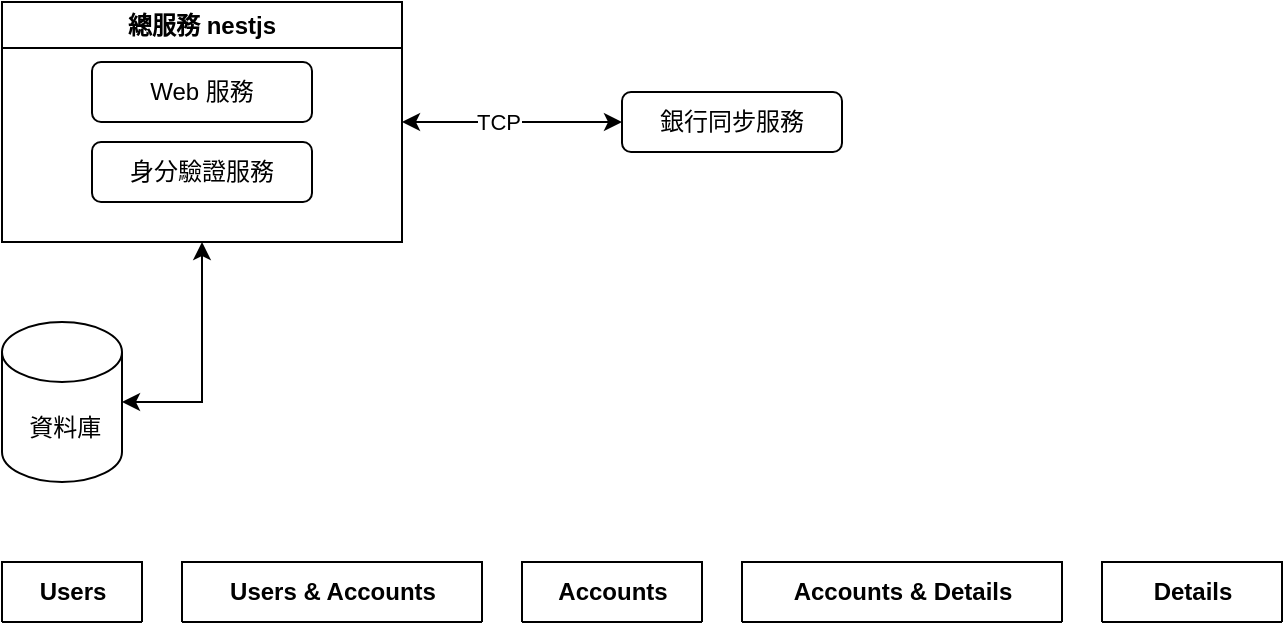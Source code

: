 <mxfile version="24.3.1" type="github">
  <diagram name="第1頁" id="7_8QNeBAMIdOn81Ms1cM">
    <mxGraphModel dx="1622" dy="1629" grid="1" gridSize="10" guides="1" tooltips="1" connect="1" arrows="1" fold="1" page="1" pageScale="1" pageWidth="827" pageHeight="1169" math="0" shadow="0">
      <root>
        <mxCell id="0" />
        <mxCell id="1" parent="0" />
        <mxCell id="Zssg3eLQRXmlfniPrngJ-4" value="銀行同步服務" style="rounded=1;whiteSpace=wrap;html=1;strokeColor=default;" parent="1" vertex="1">
          <mxGeometry x="-450" y="-1075" width="110" height="30" as="geometry" />
        </mxCell>
        <mxCell id="Zssg3eLQRXmlfniPrngJ-14" style="edgeStyle=orthogonalEdgeStyle;rounded=0;orthogonalLoop=1;jettySize=auto;html=1;entryX=0;entryY=0.5;entryDx=0;entryDy=0;startArrow=classic;startFill=1;" parent="1" source="Zssg3eLQRXmlfniPrngJ-10" target="Zssg3eLQRXmlfniPrngJ-4" edge="1">
          <mxGeometry relative="1" as="geometry" />
        </mxCell>
        <mxCell id="Zssg3eLQRXmlfniPrngJ-15" value="TCP" style="edgeLabel;html=1;align=center;verticalAlign=middle;resizable=0;points=[];" parent="Zssg3eLQRXmlfniPrngJ-14" vertex="1" connectable="0">
          <mxGeometry x="-0.188" y="-2" relative="1" as="geometry">
            <mxPoint x="3" y="-2" as="offset" />
          </mxGeometry>
        </mxCell>
        <mxCell id="Zssg3eLQRXmlfniPrngJ-10" value="總服務 nestjs" style="swimlane;whiteSpace=wrap;html=1;startSize=23;" parent="1" vertex="1">
          <mxGeometry x="-760" y="-1120" width="200" height="120" as="geometry">
            <mxRectangle x="-730" y="-900" width="80" height="30" as="alternateBounds" />
          </mxGeometry>
        </mxCell>
        <mxCell id="Zssg3eLQRXmlfniPrngJ-11" value="Web 服務" style="rounded=1;whiteSpace=wrap;html=1;strokeColor=default;" parent="Zssg3eLQRXmlfniPrngJ-10" vertex="1">
          <mxGeometry x="45" y="30" width="110" height="30" as="geometry" />
        </mxCell>
        <mxCell id="Zssg3eLQRXmlfniPrngJ-12" value="身分驗證服務" style="rounded=1;whiteSpace=wrap;html=1;strokeColor=default;" parent="Zssg3eLQRXmlfniPrngJ-10" vertex="1">
          <mxGeometry x="45" y="70" width="110" height="30" as="geometry" />
        </mxCell>
        <mxCell id="Zssg3eLQRXmlfniPrngJ-17" style="edgeStyle=orthogonalEdgeStyle;rounded=0;orthogonalLoop=1;jettySize=auto;html=1;entryX=0.5;entryY=1;entryDx=0;entryDy=0;exitX=1;exitY=0.5;exitDx=0;exitDy=0;exitPerimeter=0;startArrow=classic;startFill=1;" parent="1" source="Zssg3eLQRXmlfniPrngJ-16" target="Zssg3eLQRXmlfniPrngJ-10" edge="1">
          <mxGeometry relative="1" as="geometry">
            <mxPoint x="-600" y="-1000" as="targetPoint" />
          </mxGeometry>
        </mxCell>
        <mxCell id="Zssg3eLQRXmlfniPrngJ-16" value="&amp;nbsp;資料庫" style="shape=cylinder3;whiteSpace=wrap;html=1;boundedLbl=1;backgroundOutline=1;size=15;" parent="1" vertex="1">
          <mxGeometry x="-760" y="-960" width="60" height="80" as="geometry" />
        </mxCell>
        <mxCell id="YUTbw6dWfOsZHbmSQwE_-1" value="Users" style="shape=table;startSize=30;container=1;collapsible=1;childLayout=tableLayout;fixedRows=1;rowLines=0;fontStyle=1;align=center;resizeLast=1;html=1;swimlaneFillColor=none;" vertex="1" collapsed="1" parent="1">
          <mxGeometry x="-760" y="-840" width="70" height="30" as="geometry">
            <mxRectangle x="-760" y="-840" width="120" height="150" as="alternateBounds" />
          </mxGeometry>
        </mxCell>
        <mxCell id="YUTbw6dWfOsZHbmSQwE_-2" value="" style="shape=tableRow;horizontal=0;startSize=0;swimlaneHead=0;swimlaneBody=0;fillColor=none;collapsible=0;dropTarget=0;points=[[0,0.5],[1,0.5]];portConstraint=eastwest;top=0;left=0;right=0;bottom=1;" vertex="1" parent="YUTbw6dWfOsZHbmSQwE_-1">
          <mxGeometry y="30" width="120" height="30" as="geometry" />
        </mxCell>
        <mxCell id="YUTbw6dWfOsZHbmSQwE_-3" value="PK" style="shape=partialRectangle;connectable=0;fillColor=none;top=0;left=0;bottom=0;right=0;fontStyle=1;overflow=hidden;whiteSpace=wrap;html=1;" vertex="1" parent="YUTbw6dWfOsZHbmSQwE_-2">
          <mxGeometry width="30" height="30" as="geometry">
            <mxRectangle width="30" height="30" as="alternateBounds" />
          </mxGeometry>
        </mxCell>
        <mxCell id="YUTbw6dWfOsZHbmSQwE_-4" value="UniqueID" style="shape=partialRectangle;connectable=0;fillColor=none;top=0;left=0;bottom=0;right=0;align=left;spacingLeft=6;fontStyle=5;overflow=hidden;whiteSpace=wrap;html=1;" vertex="1" parent="YUTbw6dWfOsZHbmSQwE_-2">
          <mxGeometry x="30" width="90" height="30" as="geometry">
            <mxRectangle width="90" height="30" as="alternateBounds" />
          </mxGeometry>
        </mxCell>
        <mxCell id="YUTbw6dWfOsZHbmSQwE_-5" value="" style="shape=tableRow;horizontal=0;startSize=0;swimlaneHead=0;swimlaneBody=0;fillColor=none;collapsible=0;dropTarget=0;points=[[0,0.5],[1,0.5]];portConstraint=eastwest;top=0;left=0;right=0;bottom=0;" vertex="1" parent="YUTbw6dWfOsZHbmSQwE_-1">
          <mxGeometry y="60" width="120" height="30" as="geometry" />
        </mxCell>
        <mxCell id="YUTbw6dWfOsZHbmSQwE_-6" value="" style="shape=partialRectangle;connectable=0;fillColor=none;top=0;left=0;bottom=0;right=0;editable=1;overflow=hidden;whiteSpace=wrap;html=1;" vertex="1" parent="YUTbw6dWfOsZHbmSQwE_-5">
          <mxGeometry width="30" height="30" as="geometry">
            <mxRectangle width="30" height="30" as="alternateBounds" />
          </mxGeometry>
        </mxCell>
        <mxCell id="YUTbw6dWfOsZHbmSQwE_-7" value="Row 1" style="shape=partialRectangle;connectable=0;fillColor=none;top=0;left=0;bottom=0;right=0;align=left;spacingLeft=6;overflow=hidden;whiteSpace=wrap;html=1;" vertex="1" parent="YUTbw6dWfOsZHbmSQwE_-5">
          <mxGeometry x="30" width="90" height="30" as="geometry">
            <mxRectangle width="90" height="30" as="alternateBounds" />
          </mxGeometry>
        </mxCell>
        <mxCell id="YUTbw6dWfOsZHbmSQwE_-8" value="" style="shape=tableRow;horizontal=0;startSize=0;swimlaneHead=0;swimlaneBody=0;fillColor=none;collapsible=0;dropTarget=0;points=[[0,0.5],[1,0.5]];portConstraint=eastwest;top=0;left=0;right=0;bottom=0;" vertex="1" parent="YUTbw6dWfOsZHbmSQwE_-1">
          <mxGeometry y="90" width="120" height="30" as="geometry" />
        </mxCell>
        <mxCell id="YUTbw6dWfOsZHbmSQwE_-9" value="" style="shape=partialRectangle;connectable=0;fillColor=none;top=0;left=0;bottom=0;right=0;editable=1;overflow=hidden;whiteSpace=wrap;html=1;" vertex="1" parent="YUTbw6dWfOsZHbmSQwE_-8">
          <mxGeometry width="30" height="30" as="geometry">
            <mxRectangle width="30" height="30" as="alternateBounds" />
          </mxGeometry>
        </mxCell>
        <mxCell id="YUTbw6dWfOsZHbmSQwE_-10" value="Row 2" style="shape=partialRectangle;connectable=0;fillColor=none;top=0;left=0;bottom=0;right=0;align=left;spacingLeft=6;overflow=hidden;whiteSpace=wrap;html=1;" vertex="1" parent="YUTbw6dWfOsZHbmSQwE_-8">
          <mxGeometry x="30" width="90" height="30" as="geometry">
            <mxRectangle width="90" height="30" as="alternateBounds" />
          </mxGeometry>
        </mxCell>
        <mxCell id="YUTbw6dWfOsZHbmSQwE_-11" value="" style="shape=tableRow;horizontal=0;startSize=0;swimlaneHead=0;swimlaneBody=0;fillColor=none;collapsible=0;dropTarget=0;points=[[0,0.5],[1,0.5]];portConstraint=eastwest;top=0;left=0;right=0;bottom=0;" vertex="1" parent="YUTbw6dWfOsZHbmSQwE_-1">
          <mxGeometry y="120" width="120" height="30" as="geometry" />
        </mxCell>
        <mxCell id="YUTbw6dWfOsZHbmSQwE_-12" value="" style="shape=partialRectangle;connectable=0;fillColor=none;top=0;left=0;bottom=0;right=0;editable=1;overflow=hidden;whiteSpace=wrap;html=1;" vertex="1" parent="YUTbw6dWfOsZHbmSQwE_-11">
          <mxGeometry width="30" height="30" as="geometry">
            <mxRectangle width="30" height="30" as="alternateBounds" />
          </mxGeometry>
        </mxCell>
        <mxCell id="YUTbw6dWfOsZHbmSQwE_-13" value="Row 3" style="shape=partialRectangle;connectable=0;fillColor=none;top=0;left=0;bottom=0;right=0;align=left;spacingLeft=6;overflow=hidden;whiteSpace=wrap;html=1;" vertex="1" parent="YUTbw6dWfOsZHbmSQwE_-11">
          <mxGeometry x="30" width="90" height="30" as="geometry">
            <mxRectangle width="90" height="30" as="alternateBounds" />
          </mxGeometry>
        </mxCell>
        <mxCell id="YUTbw6dWfOsZHbmSQwE_-14" value="Users &amp;amp; Accounts" style="shape=table;startSize=30;container=1;collapsible=1;childLayout=tableLayout;fixedRows=1;rowLines=0;fontStyle=1;align=center;resizeLast=1;html=1;swimlaneFillColor=none;" vertex="1" collapsed="1" parent="1">
          <mxGeometry x="-670" y="-840" width="150" height="30" as="geometry">
            <mxRectangle x="-670" y="-840" width="120" height="150" as="alternateBounds" />
          </mxGeometry>
        </mxCell>
        <mxCell id="YUTbw6dWfOsZHbmSQwE_-15" value="" style="shape=tableRow;horizontal=0;startSize=0;swimlaneHead=0;swimlaneBody=0;fillColor=none;collapsible=0;dropTarget=0;points=[[0,0.5],[1,0.5]];portConstraint=eastwest;top=0;left=0;right=0;bottom=1;" vertex="1" parent="YUTbw6dWfOsZHbmSQwE_-14">
          <mxGeometry y="30" width="120" height="30" as="geometry" />
        </mxCell>
        <mxCell id="YUTbw6dWfOsZHbmSQwE_-16" value="PK" style="shape=partialRectangle;connectable=0;fillColor=none;top=0;left=0;bottom=0;right=0;fontStyle=1;overflow=hidden;whiteSpace=wrap;html=1;" vertex="1" parent="YUTbw6dWfOsZHbmSQwE_-15">
          <mxGeometry width="30" height="30" as="geometry">
            <mxRectangle width="30" height="30" as="alternateBounds" />
          </mxGeometry>
        </mxCell>
        <mxCell id="YUTbw6dWfOsZHbmSQwE_-17" value="UniqueID" style="shape=partialRectangle;connectable=0;fillColor=none;top=0;left=0;bottom=0;right=0;align=left;spacingLeft=6;fontStyle=5;overflow=hidden;whiteSpace=wrap;html=1;" vertex="1" parent="YUTbw6dWfOsZHbmSQwE_-15">
          <mxGeometry x="30" width="90" height="30" as="geometry">
            <mxRectangle width="90" height="30" as="alternateBounds" />
          </mxGeometry>
        </mxCell>
        <mxCell id="YUTbw6dWfOsZHbmSQwE_-18" value="" style="shape=tableRow;horizontal=0;startSize=0;swimlaneHead=0;swimlaneBody=0;fillColor=none;collapsible=0;dropTarget=0;points=[[0,0.5],[1,0.5]];portConstraint=eastwest;top=0;left=0;right=0;bottom=0;" vertex="1" parent="YUTbw6dWfOsZHbmSQwE_-14">
          <mxGeometry y="60" width="120" height="30" as="geometry" />
        </mxCell>
        <mxCell id="YUTbw6dWfOsZHbmSQwE_-19" value="" style="shape=partialRectangle;connectable=0;fillColor=none;top=0;left=0;bottom=0;right=0;editable=1;overflow=hidden;whiteSpace=wrap;html=1;" vertex="1" parent="YUTbw6dWfOsZHbmSQwE_-18">
          <mxGeometry width="30" height="30" as="geometry">
            <mxRectangle width="30" height="30" as="alternateBounds" />
          </mxGeometry>
        </mxCell>
        <mxCell id="YUTbw6dWfOsZHbmSQwE_-20" value="Row 1" style="shape=partialRectangle;connectable=0;fillColor=none;top=0;left=0;bottom=0;right=0;align=left;spacingLeft=6;overflow=hidden;whiteSpace=wrap;html=1;" vertex="1" parent="YUTbw6dWfOsZHbmSQwE_-18">
          <mxGeometry x="30" width="90" height="30" as="geometry">
            <mxRectangle width="90" height="30" as="alternateBounds" />
          </mxGeometry>
        </mxCell>
        <mxCell id="YUTbw6dWfOsZHbmSQwE_-21" value="" style="shape=tableRow;horizontal=0;startSize=0;swimlaneHead=0;swimlaneBody=0;fillColor=none;collapsible=0;dropTarget=0;points=[[0,0.5],[1,0.5]];portConstraint=eastwest;top=0;left=0;right=0;bottom=0;" vertex="1" parent="YUTbw6dWfOsZHbmSQwE_-14">
          <mxGeometry y="90" width="120" height="30" as="geometry" />
        </mxCell>
        <mxCell id="YUTbw6dWfOsZHbmSQwE_-22" value="" style="shape=partialRectangle;connectable=0;fillColor=none;top=0;left=0;bottom=0;right=0;editable=1;overflow=hidden;whiteSpace=wrap;html=1;" vertex="1" parent="YUTbw6dWfOsZHbmSQwE_-21">
          <mxGeometry width="30" height="30" as="geometry">
            <mxRectangle width="30" height="30" as="alternateBounds" />
          </mxGeometry>
        </mxCell>
        <mxCell id="YUTbw6dWfOsZHbmSQwE_-23" value="Row 2" style="shape=partialRectangle;connectable=0;fillColor=none;top=0;left=0;bottom=0;right=0;align=left;spacingLeft=6;overflow=hidden;whiteSpace=wrap;html=1;" vertex="1" parent="YUTbw6dWfOsZHbmSQwE_-21">
          <mxGeometry x="30" width="90" height="30" as="geometry">
            <mxRectangle width="90" height="30" as="alternateBounds" />
          </mxGeometry>
        </mxCell>
        <mxCell id="YUTbw6dWfOsZHbmSQwE_-24" value="" style="shape=tableRow;horizontal=0;startSize=0;swimlaneHead=0;swimlaneBody=0;fillColor=none;collapsible=0;dropTarget=0;points=[[0,0.5],[1,0.5]];portConstraint=eastwest;top=0;left=0;right=0;bottom=0;" vertex="1" parent="YUTbw6dWfOsZHbmSQwE_-14">
          <mxGeometry y="120" width="120" height="30" as="geometry" />
        </mxCell>
        <mxCell id="YUTbw6dWfOsZHbmSQwE_-25" value="" style="shape=partialRectangle;connectable=0;fillColor=none;top=0;left=0;bottom=0;right=0;editable=1;overflow=hidden;whiteSpace=wrap;html=1;" vertex="1" parent="YUTbw6dWfOsZHbmSQwE_-24">
          <mxGeometry width="30" height="30" as="geometry">
            <mxRectangle width="30" height="30" as="alternateBounds" />
          </mxGeometry>
        </mxCell>
        <mxCell id="YUTbw6dWfOsZHbmSQwE_-26" value="Row 3" style="shape=partialRectangle;connectable=0;fillColor=none;top=0;left=0;bottom=0;right=0;align=left;spacingLeft=6;overflow=hidden;whiteSpace=wrap;html=1;" vertex="1" parent="YUTbw6dWfOsZHbmSQwE_-24">
          <mxGeometry x="30" width="90" height="30" as="geometry">
            <mxRectangle width="90" height="30" as="alternateBounds" />
          </mxGeometry>
        </mxCell>
        <mxCell id="YUTbw6dWfOsZHbmSQwE_-27" value="Accounts" style="shape=table;startSize=30;container=1;collapsible=1;childLayout=tableLayout;fixedRows=1;rowLines=0;fontStyle=1;align=center;resizeLast=1;html=1;swimlaneFillColor=none;" vertex="1" collapsed="1" parent="1">
          <mxGeometry x="-500" y="-840" width="90" height="30" as="geometry">
            <mxRectangle x="-760" y="-840" width="120" height="150" as="alternateBounds" />
          </mxGeometry>
        </mxCell>
        <mxCell id="YUTbw6dWfOsZHbmSQwE_-28" value="" style="shape=tableRow;horizontal=0;startSize=0;swimlaneHead=0;swimlaneBody=0;fillColor=none;collapsible=0;dropTarget=0;points=[[0,0.5],[1,0.5]];portConstraint=eastwest;top=0;left=0;right=0;bottom=1;" vertex="1" parent="YUTbw6dWfOsZHbmSQwE_-27">
          <mxGeometry y="30" width="120" height="30" as="geometry" />
        </mxCell>
        <mxCell id="YUTbw6dWfOsZHbmSQwE_-29" value="PK" style="shape=partialRectangle;connectable=0;fillColor=none;top=0;left=0;bottom=0;right=0;fontStyle=1;overflow=hidden;whiteSpace=wrap;html=1;" vertex="1" parent="YUTbw6dWfOsZHbmSQwE_-28">
          <mxGeometry width="30" height="30" as="geometry">
            <mxRectangle width="30" height="30" as="alternateBounds" />
          </mxGeometry>
        </mxCell>
        <mxCell id="YUTbw6dWfOsZHbmSQwE_-30" value="UniqueID" style="shape=partialRectangle;connectable=0;fillColor=none;top=0;left=0;bottom=0;right=0;align=left;spacingLeft=6;fontStyle=5;overflow=hidden;whiteSpace=wrap;html=1;" vertex="1" parent="YUTbw6dWfOsZHbmSQwE_-28">
          <mxGeometry x="30" width="90" height="30" as="geometry">
            <mxRectangle width="90" height="30" as="alternateBounds" />
          </mxGeometry>
        </mxCell>
        <mxCell id="YUTbw6dWfOsZHbmSQwE_-31" value="" style="shape=tableRow;horizontal=0;startSize=0;swimlaneHead=0;swimlaneBody=0;fillColor=none;collapsible=0;dropTarget=0;points=[[0,0.5],[1,0.5]];portConstraint=eastwest;top=0;left=0;right=0;bottom=0;" vertex="1" parent="YUTbw6dWfOsZHbmSQwE_-27">
          <mxGeometry y="60" width="120" height="30" as="geometry" />
        </mxCell>
        <mxCell id="YUTbw6dWfOsZHbmSQwE_-32" value="" style="shape=partialRectangle;connectable=0;fillColor=none;top=0;left=0;bottom=0;right=0;editable=1;overflow=hidden;whiteSpace=wrap;html=1;" vertex="1" parent="YUTbw6dWfOsZHbmSQwE_-31">
          <mxGeometry width="30" height="30" as="geometry">
            <mxRectangle width="30" height="30" as="alternateBounds" />
          </mxGeometry>
        </mxCell>
        <mxCell id="YUTbw6dWfOsZHbmSQwE_-33" value="Row 1" style="shape=partialRectangle;connectable=0;fillColor=none;top=0;left=0;bottom=0;right=0;align=left;spacingLeft=6;overflow=hidden;whiteSpace=wrap;html=1;" vertex="1" parent="YUTbw6dWfOsZHbmSQwE_-31">
          <mxGeometry x="30" width="90" height="30" as="geometry">
            <mxRectangle width="90" height="30" as="alternateBounds" />
          </mxGeometry>
        </mxCell>
        <mxCell id="YUTbw6dWfOsZHbmSQwE_-34" value="" style="shape=tableRow;horizontal=0;startSize=0;swimlaneHead=0;swimlaneBody=0;fillColor=none;collapsible=0;dropTarget=0;points=[[0,0.5],[1,0.5]];portConstraint=eastwest;top=0;left=0;right=0;bottom=0;" vertex="1" parent="YUTbw6dWfOsZHbmSQwE_-27">
          <mxGeometry y="90" width="120" height="30" as="geometry" />
        </mxCell>
        <mxCell id="YUTbw6dWfOsZHbmSQwE_-35" value="" style="shape=partialRectangle;connectable=0;fillColor=none;top=0;left=0;bottom=0;right=0;editable=1;overflow=hidden;whiteSpace=wrap;html=1;" vertex="1" parent="YUTbw6dWfOsZHbmSQwE_-34">
          <mxGeometry width="30" height="30" as="geometry">
            <mxRectangle width="30" height="30" as="alternateBounds" />
          </mxGeometry>
        </mxCell>
        <mxCell id="YUTbw6dWfOsZHbmSQwE_-36" value="Row 2" style="shape=partialRectangle;connectable=0;fillColor=none;top=0;left=0;bottom=0;right=0;align=left;spacingLeft=6;overflow=hidden;whiteSpace=wrap;html=1;" vertex="1" parent="YUTbw6dWfOsZHbmSQwE_-34">
          <mxGeometry x="30" width="90" height="30" as="geometry">
            <mxRectangle width="90" height="30" as="alternateBounds" />
          </mxGeometry>
        </mxCell>
        <mxCell id="YUTbw6dWfOsZHbmSQwE_-37" value="" style="shape=tableRow;horizontal=0;startSize=0;swimlaneHead=0;swimlaneBody=0;fillColor=none;collapsible=0;dropTarget=0;points=[[0,0.5],[1,0.5]];portConstraint=eastwest;top=0;left=0;right=0;bottom=0;" vertex="1" parent="YUTbw6dWfOsZHbmSQwE_-27">
          <mxGeometry y="120" width="120" height="30" as="geometry" />
        </mxCell>
        <mxCell id="YUTbw6dWfOsZHbmSQwE_-38" value="" style="shape=partialRectangle;connectable=0;fillColor=none;top=0;left=0;bottom=0;right=0;editable=1;overflow=hidden;whiteSpace=wrap;html=1;" vertex="1" parent="YUTbw6dWfOsZHbmSQwE_-37">
          <mxGeometry width="30" height="30" as="geometry">
            <mxRectangle width="30" height="30" as="alternateBounds" />
          </mxGeometry>
        </mxCell>
        <mxCell id="YUTbw6dWfOsZHbmSQwE_-39" value="Row 3" style="shape=partialRectangle;connectable=0;fillColor=none;top=0;left=0;bottom=0;right=0;align=left;spacingLeft=6;overflow=hidden;whiteSpace=wrap;html=1;" vertex="1" parent="YUTbw6dWfOsZHbmSQwE_-37">
          <mxGeometry x="30" width="90" height="30" as="geometry">
            <mxRectangle width="90" height="30" as="alternateBounds" />
          </mxGeometry>
        </mxCell>
        <mxCell id="YUTbw6dWfOsZHbmSQwE_-40" value="Accounts &amp;amp; Details" style="shape=table;startSize=30;container=1;collapsible=1;childLayout=tableLayout;fixedRows=1;rowLines=0;fontStyle=1;align=center;resizeLast=1;html=1;swimlaneFillColor=none;" vertex="1" collapsed="1" parent="1">
          <mxGeometry x="-390" y="-840" width="160" height="30" as="geometry">
            <mxRectangle x="-760" y="-840" width="120" height="150" as="alternateBounds" />
          </mxGeometry>
        </mxCell>
        <mxCell id="YUTbw6dWfOsZHbmSQwE_-41" value="" style="shape=tableRow;horizontal=0;startSize=0;swimlaneHead=0;swimlaneBody=0;fillColor=none;collapsible=0;dropTarget=0;points=[[0,0.5],[1,0.5]];portConstraint=eastwest;top=0;left=0;right=0;bottom=1;" vertex="1" parent="YUTbw6dWfOsZHbmSQwE_-40">
          <mxGeometry y="30" width="120" height="30" as="geometry" />
        </mxCell>
        <mxCell id="YUTbw6dWfOsZHbmSQwE_-42" value="PK" style="shape=partialRectangle;connectable=0;fillColor=none;top=0;left=0;bottom=0;right=0;fontStyle=1;overflow=hidden;whiteSpace=wrap;html=1;" vertex="1" parent="YUTbw6dWfOsZHbmSQwE_-41">
          <mxGeometry width="30" height="30" as="geometry">
            <mxRectangle width="30" height="30" as="alternateBounds" />
          </mxGeometry>
        </mxCell>
        <mxCell id="YUTbw6dWfOsZHbmSQwE_-43" value="UniqueID" style="shape=partialRectangle;connectable=0;fillColor=none;top=0;left=0;bottom=0;right=0;align=left;spacingLeft=6;fontStyle=5;overflow=hidden;whiteSpace=wrap;html=1;" vertex="1" parent="YUTbw6dWfOsZHbmSQwE_-41">
          <mxGeometry x="30" width="90" height="30" as="geometry">
            <mxRectangle width="90" height="30" as="alternateBounds" />
          </mxGeometry>
        </mxCell>
        <mxCell id="YUTbw6dWfOsZHbmSQwE_-44" value="" style="shape=tableRow;horizontal=0;startSize=0;swimlaneHead=0;swimlaneBody=0;fillColor=none;collapsible=0;dropTarget=0;points=[[0,0.5],[1,0.5]];portConstraint=eastwest;top=0;left=0;right=0;bottom=0;" vertex="1" parent="YUTbw6dWfOsZHbmSQwE_-40">
          <mxGeometry y="60" width="120" height="30" as="geometry" />
        </mxCell>
        <mxCell id="YUTbw6dWfOsZHbmSQwE_-45" value="" style="shape=partialRectangle;connectable=0;fillColor=none;top=0;left=0;bottom=0;right=0;editable=1;overflow=hidden;whiteSpace=wrap;html=1;" vertex="1" parent="YUTbw6dWfOsZHbmSQwE_-44">
          <mxGeometry width="30" height="30" as="geometry">
            <mxRectangle width="30" height="30" as="alternateBounds" />
          </mxGeometry>
        </mxCell>
        <mxCell id="YUTbw6dWfOsZHbmSQwE_-46" value="Row 1" style="shape=partialRectangle;connectable=0;fillColor=none;top=0;left=0;bottom=0;right=0;align=left;spacingLeft=6;overflow=hidden;whiteSpace=wrap;html=1;" vertex="1" parent="YUTbw6dWfOsZHbmSQwE_-44">
          <mxGeometry x="30" width="90" height="30" as="geometry">
            <mxRectangle width="90" height="30" as="alternateBounds" />
          </mxGeometry>
        </mxCell>
        <mxCell id="YUTbw6dWfOsZHbmSQwE_-47" value="" style="shape=tableRow;horizontal=0;startSize=0;swimlaneHead=0;swimlaneBody=0;fillColor=none;collapsible=0;dropTarget=0;points=[[0,0.5],[1,0.5]];portConstraint=eastwest;top=0;left=0;right=0;bottom=0;" vertex="1" parent="YUTbw6dWfOsZHbmSQwE_-40">
          <mxGeometry y="90" width="120" height="30" as="geometry" />
        </mxCell>
        <mxCell id="YUTbw6dWfOsZHbmSQwE_-48" value="" style="shape=partialRectangle;connectable=0;fillColor=none;top=0;left=0;bottom=0;right=0;editable=1;overflow=hidden;whiteSpace=wrap;html=1;" vertex="1" parent="YUTbw6dWfOsZHbmSQwE_-47">
          <mxGeometry width="30" height="30" as="geometry">
            <mxRectangle width="30" height="30" as="alternateBounds" />
          </mxGeometry>
        </mxCell>
        <mxCell id="YUTbw6dWfOsZHbmSQwE_-49" value="Row 2" style="shape=partialRectangle;connectable=0;fillColor=none;top=0;left=0;bottom=0;right=0;align=left;spacingLeft=6;overflow=hidden;whiteSpace=wrap;html=1;" vertex="1" parent="YUTbw6dWfOsZHbmSQwE_-47">
          <mxGeometry x="30" width="90" height="30" as="geometry">
            <mxRectangle width="90" height="30" as="alternateBounds" />
          </mxGeometry>
        </mxCell>
        <mxCell id="YUTbw6dWfOsZHbmSQwE_-50" value="" style="shape=tableRow;horizontal=0;startSize=0;swimlaneHead=0;swimlaneBody=0;fillColor=none;collapsible=0;dropTarget=0;points=[[0,0.5],[1,0.5]];portConstraint=eastwest;top=0;left=0;right=0;bottom=0;" vertex="1" parent="YUTbw6dWfOsZHbmSQwE_-40">
          <mxGeometry y="120" width="120" height="30" as="geometry" />
        </mxCell>
        <mxCell id="YUTbw6dWfOsZHbmSQwE_-51" value="" style="shape=partialRectangle;connectable=0;fillColor=none;top=0;left=0;bottom=0;right=0;editable=1;overflow=hidden;whiteSpace=wrap;html=1;" vertex="1" parent="YUTbw6dWfOsZHbmSQwE_-50">
          <mxGeometry width="30" height="30" as="geometry">
            <mxRectangle width="30" height="30" as="alternateBounds" />
          </mxGeometry>
        </mxCell>
        <mxCell id="YUTbw6dWfOsZHbmSQwE_-52" value="Row 3" style="shape=partialRectangle;connectable=0;fillColor=none;top=0;left=0;bottom=0;right=0;align=left;spacingLeft=6;overflow=hidden;whiteSpace=wrap;html=1;" vertex="1" parent="YUTbw6dWfOsZHbmSQwE_-50">
          <mxGeometry x="30" width="90" height="30" as="geometry">
            <mxRectangle width="90" height="30" as="alternateBounds" />
          </mxGeometry>
        </mxCell>
        <mxCell id="YUTbw6dWfOsZHbmSQwE_-53" value="Details" style="shape=table;startSize=30;container=1;collapsible=1;childLayout=tableLayout;fixedRows=1;rowLines=0;fontStyle=1;align=center;resizeLast=1;html=1;swimlaneFillColor=none;" vertex="1" collapsed="1" parent="1">
          <mxGeometry x="-210" y="-840" width="90" height="30" as="geometry">
            <mxRectangle x="-760" y="-840" width="120" height="150" as="alternateBounds" />
          </mxGeometry>
        </mxCell>
        <mxCell id="YUTbw6dWfOsZHbmSQwE_-54" value="" style="shape=tableRow;horizontal=0;startSize=0;swimlaneHead=0;swimlaneBody=0;fillColor=none;collapsible=0;dropTarget=0;points=[[0,0.5],[1,0.5]];portConstraint=eastwest;top=0;left=0;right=0;bottom=1;" vertex="1" parent="YUTbw6dWfOsZHbmSQwE_-53">
          <mxGeometry y="30" width="120" height="30" as="geometry" />
        </mxCell>
        <mxCell id="YUTbw6dWfOsZHbmSQwE_-55" value="PK" style="shape=partialRectangle;connectable=0;fillColor=none;top=0;left=0;bottom=0;right=0;fontStyle=1;overflow=hidden;whiteSpace=wrap;html=1;" vertex="1" parent="YUTbw6dWfOsZHbmSQwE_-54">
          <mxGeometry width="30" height="30" as="geometry">
            <mxRectangle width="30" height="30" as="alternateBounds" />
          </mxGeometry>
        </mxCell>
        <mxCell id="YUTbw6dWfOsZHbmSQwE_-56" value="UniqueID" style="shape=partialRectangle;connectable=0;fillColor=none;top=0;left=0;bottom=0;right=0;align=left;spacingLeft=6;fontStyle=5;overflow=hidden;whiteSpace=wrap;html=1;" vertex="1" parent="YUTbw6dWfOsZHbmSQwE_-54">
          <mxGeometry x="30" width="90" height="30" as="geometry">
            <mxRectangle width="90" height="30" as="alternateBounds" />
          </mxGeometry>
        </mxCell>
        <mxCell id="YUTbw6dWfOsZHbmSQwE_-57" value="" style="shape=tableRow;horizontal=0;startSize=0;swimlaneHead=0;swimlaneBody=0;fillColor=none;collapsible=0;dropTarget=0;points=[[0,0.5],[1,0.5]];portConstraint=eastwest;top=0;left=0;right=0;bottom=0;" vertex="1" parent="YUTbw6dWfOsZHbmSQwE_-53">
          <mxGeometry y="60" width="120" height="30" as="geometry" />
        </mxCell>
        <mxCell id="YUTbw6dWfOsZHbmSQwE_-58" value="" style="shape=partialRectangle;connectable=0;fillColor=none;top=0;left=0;bottom=0;right=0;editable=1;overflow=hidden;whiteSpace=wrap;html=1;" vertex="1" parent="YUTbw6dWfOsZHbmSQwE_-57">
          <mxGeometry width="30" height="30" as="geometry">
            <mxRectangle width="30" height="30" as="alternateBounds" />
          </mxGeometry>
        </mxCell>
        <mxCell id="YUTbw6dWfOsZHbmSQwE_-59" value="Row 1" style="shape=partialRectangle;connectable=0;fillColor=none;top=0;left=0;bottom=0;right=0;align=left;spacingLeft=6;overflow=hidden;whiteSpace=wrap;html=1;" vertex="1" parent="YUTbw6dWfOsZHbmSQwE_-57">
          <mxGeometry x="30" width="90" height="30" as="geometry">
            <mxRectangle width="90" height="30" as="alternateBounds" />
          </mxGeometry>
        </mxCell>
        <mxCell id="YUTbw6dWfOsZHbmSQwE_-60" value="" style="shape=tableRow;horizontal=0;startSize=0;swimlaneHead=0;swimlaneBody=0;fillColor=none;collapsible=0;dropTarget=0;points=[[0,0.5],[1,0.5]];portConstraint=eastwest;top=0;left=0;right=0;bottom=0;" vertex="1" parent="YUTbw6dWfOsZHbmSQwE_-53">
          <mxGeometry y="90" width="120" height="30" as="geometry" />
        </mxCell>
        <mxCell id="YUTbw6dWfOsZHbmSQwE_-61" value="" style="shape=partialRectangle;connectable=0;fillColor=none;top=0;left=0;bottom=0;right=0;editable=1;overflow=hidden;whiteSpace=wrap;html=1;" vertex="1" parent="YUTbw6dWfOsZHbmSQwE_-60">
          <mxGeometry width="30" height="30" as="geometry">
            <mxRectangle width="30" height="30" as="alternateBounds" />
          </mxGeometry>
        </mxCell>
        <mxCell id="YUTbw6dWfOsZHbmSQwE_-62" value="Row 2" style="shape=partialRectangle;connectable=0;fillColor=none;top=0;left=0;bottom=0;right=0;align=left;spacingLeft=6;overflow=hidden;whiteSpace=wrap;html=1;" vertex="1" parent="YUTbw6dWfOsZHbmSQwE_-60">
          <mxGeometry x="30" width="90" height="30" as="geometry">
            <mxRectangle width="90" height="30" as="alternateBounds" />
          </mxGeometry>
        </mxCell>
        <mxCell id="YUTbw6dWfOsZHbmSQwE_-63" value="" style="shape=tableRow;horizontal=0;startSize=0;swimlaneHead=0;swimlaneBody=0;fillColor=none;collapsible=0;dropTarget=0;points=[[0,0.5],[1,0.5]];portConstraint=eastwest;top=0;left=0;right=0;bottom=0;" vertex="1" parent="YUTbw6dWfOsZHbmSQwE_-53">
          <mxGeometry y="120" width="120" height="30" as="geometry" />
        </mxCell>
        <mxCell id="YUTbw6dWfOsZHbmSQwE_-64" value="" style="shape=partialRectangle;connectable=0;fillColor=none;top=0;left=0;bottom=0;right=0;editable=1;overflow=hidden;whiteSpace=wrap;html=1;" vertex="1" parent="YUTbw6dWfOsZHbmSQwE_-63">
          <mxGeometry width="30" height="30" as="geometry">
            <mxRectangle width="30" height="30" as="alternateBounds" />
          </mxGeometry>
        </mxCell>
        <mxCell id="YUTbw6dWfOsZHbmSQwE_-65" value="Row 3" style="shape=partialRectangle;connectable=0;fillColor=none;top=0;left=0;bottom=0;right=0;align=left;spacingLeft=6;overflow=hidden;whiteSpace=wrap;html=1;" vertex="1" parent="YUTbw6dWfOsZHbmSQwE_-63">
          <mxGeometry x="30" width="90" height="30" as="geometry">
            <mxRectangle width="90" height="30" as="alternateBounds" />
          </mxGeometry>
        </mxCell>
      </root>
    </mxGraphModel>
  </diagram>
</mxfile>

